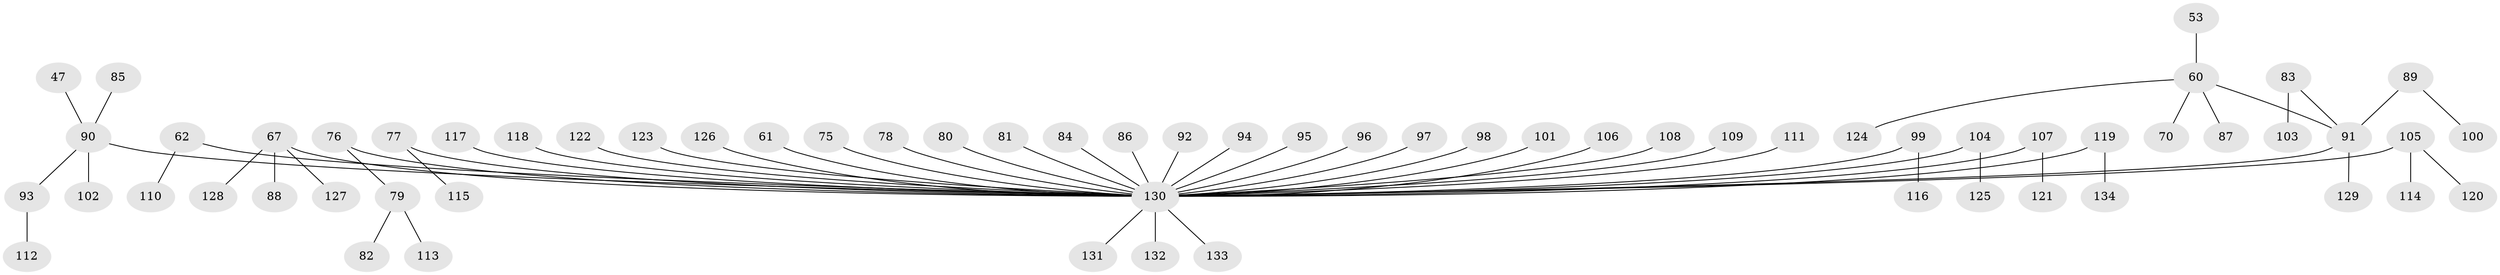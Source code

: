 // original degree distribution, {5: 0.03731343283582089, 7: 0.007462686567164179, 3: 0.08955223880597014, 4: 0.06716417910447761, 1: 0.5223880597014925, 6: 0.022388059701492536, 2: 0.2462686567164179, 8: 0.007462686567164179}
// Generated by graph-tools (version 1.1) at 2025/53/03/09/25 04:53:27]
// undirected, 67 vertices, 66 edges
graph export_dot {
graph [start="1"]
  node [color=gray90,style=filled];
  47;
  53;
  60 [super="+36+18+25"];
  61;
  62;
  67 [super="+24+38"];
  70;
  75;
  76;
  77;
  78;
  79;
  80;
  81;
  82;
  83;
  84;
  85;
  86;
  87;
  88;
  89;
  90 [super="+31+27"];
  91 [super="+22"];
  92;
  93;
  94;
  95;
  96;
  97;
  98;
  99;
  100;
  101;
  102;
  103;
  104;
  105 [super="+32"];
  106;
  107;
  108;
  109;
  110;
  111;
  112;
  113;
  114;
  115;
  116;
  117;
  118;
  119;
  120;
  121;
  122;
  123;
  124;
  125;
  126;
  127;
  128;
  129;
  130 [super="+74+59+73+56+34+51"];
  131;
  132;
  133;
  134;
  47 -- 90;
  53 -- 60;
  60 -- 70;
  60 -- 87;
  60 -- 91;
  60 -- 124;
  61 -- 130;
  62 -- 110;
  62 -- 130;
  67 -- 128;
  67 -- 88;
  67 -- 127;
  67 -- 130;
  75 -- 130;
  76 -- 79;
  76 -- 130;
  77 -- 115;
  77 -- 130;
  78 -- 130;
  79 -- 82;
  79 -- 113;
  80 -- 130;
  81 -- 130;
  83 -- 103;
  83 -- 91;
  84 -- 130;
  85 -- 90;
  86 -- 130;
  89 -- 100;
  89 -- 91;
  90 -- 93;
  90 -- 102;
  90 -- 130;
  91 -- 129;
  91 -- 130;
  92 -- 130;
  93 -- 112;
  94 -- 130;
  95 -- 130;
  96 -- 130;
  97 -- 130;
  98 -- 130;
  99 -- 116;
  99 -- 130;
  101 -- 130;
  104 -- 125;
  104 -- 130;
  105 -- 114;
  105 -- 120;
  105 -- 130;
  106 -- 130;
  107 -- 121;
  107 -- 130;
  108 -- 130;
  109 -- 130;
  111 -- 130;
  117 -- 130;
  118 -- 130;
  119 -- 134;
  119 -- 130;
  122 -- 130;
  123 -- 130;
  126 -- 130;
  130 -- 131;
  130 -- 132;
  130 -- 133;
}
